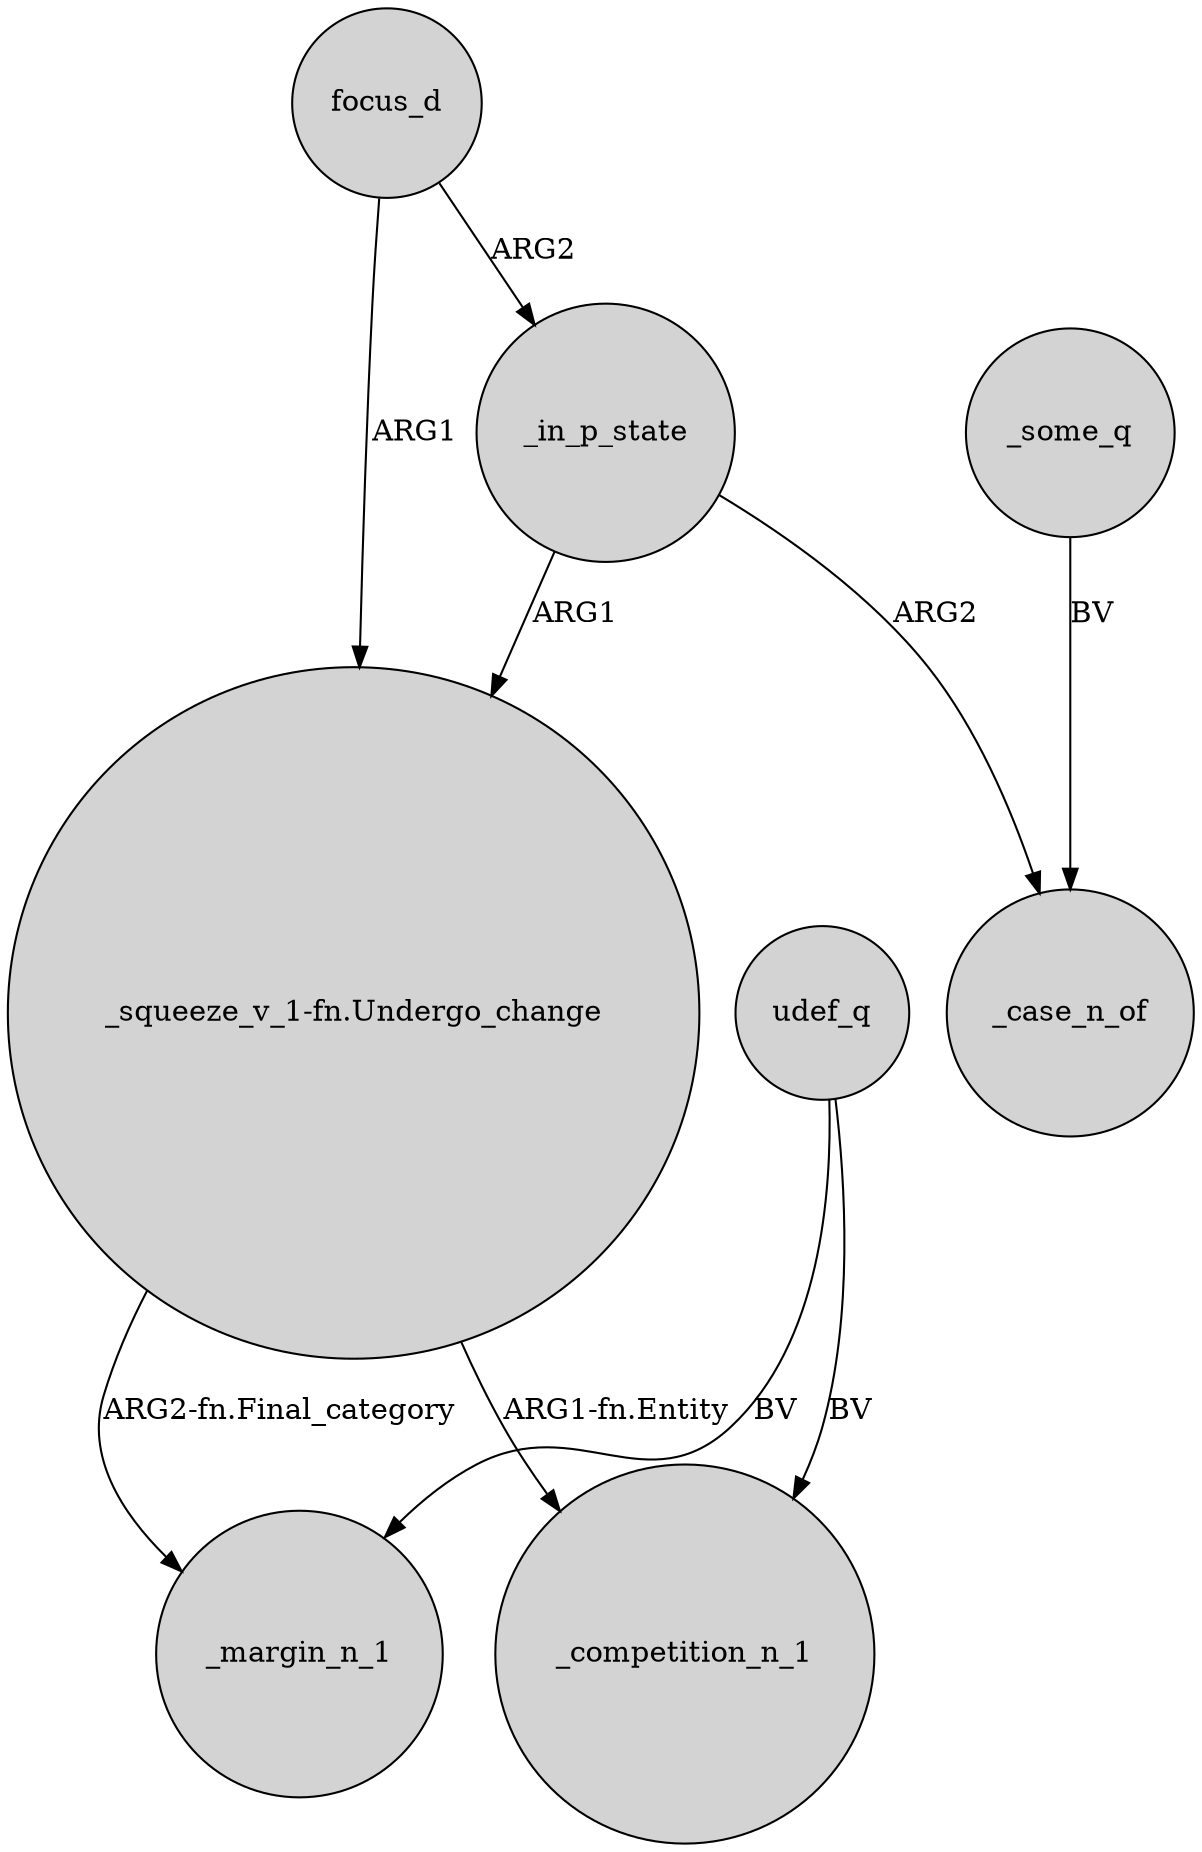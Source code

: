 digraph {
	node [shape=circle style=filled]
	udef_q -> _margin_n_1 [label=BV]
	focus_d -> _in_p_state [label=ARG2]
	_in_p_state -> "_squeeze_v_1-fn.Undergo_change" [label=ARG1]
	udef_q -> _competition_n_1 [label=BV]
	"_squeeze_v_1-fn.Undergo_change" -> _margin_n_1 [label="ARG2-fn.Final_category"]
	_in_p_state -> _case_n_of [label=ARG2]
	focus_d -> "_squeeze_v_1-fn.Undergo_change" [label=ARG1]
	_some_q -> _case_n_of [label=BV]
	"_squeeze_v_1-fn.Undergo_change" -> _competition_n_1 [label="ARG1-fn.Entity"]
}
